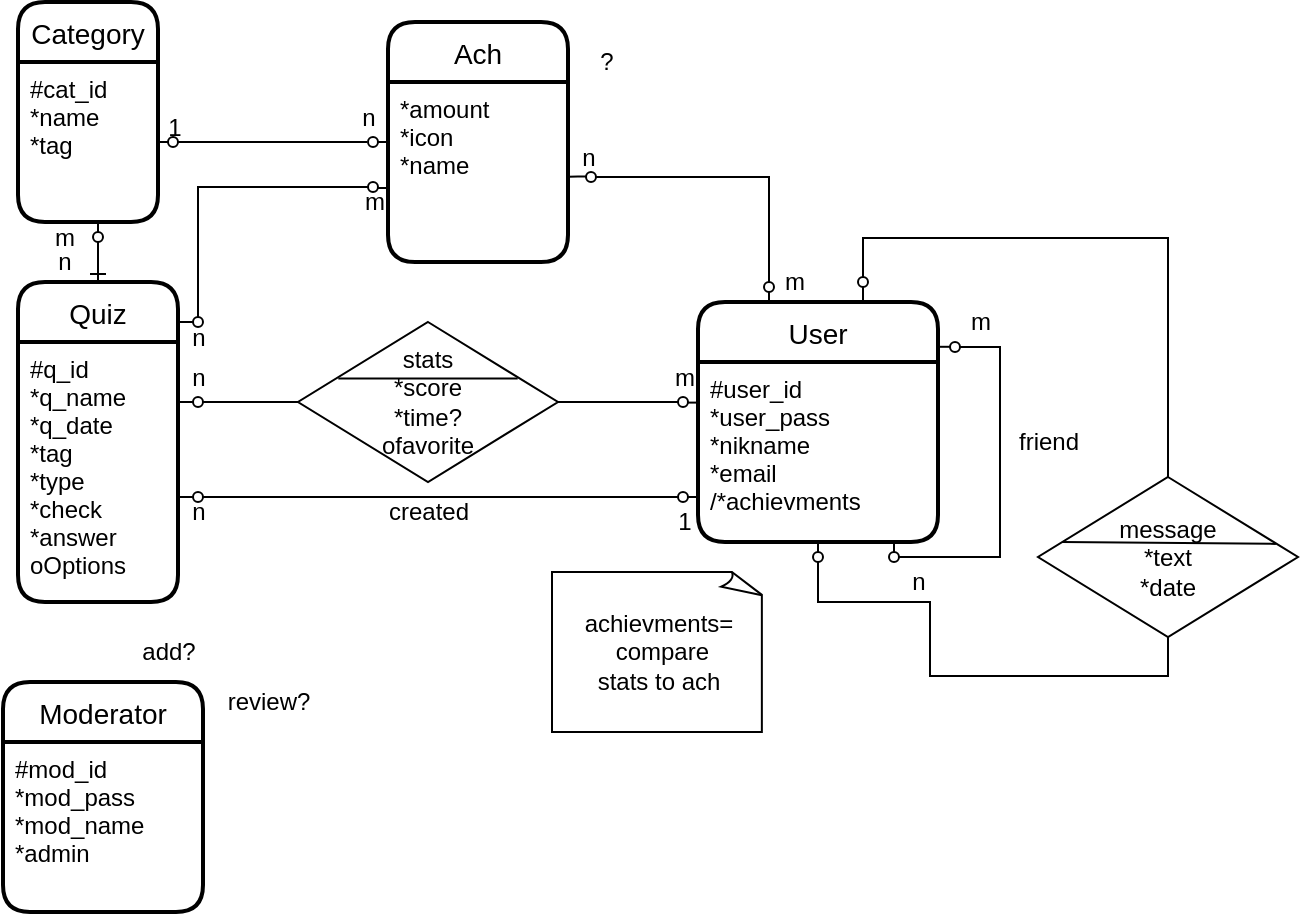 <mxfile version="12.9.9"><diagram id="v9nLkxBqq91ryqzPGGe1" name="Page-1"><mxGraphModel dx="836" dy="467" grid="1" gridSize="10" guides="1" tooltips="1" connect="1" arrows="1" fold="1" page="1" pageScale="1" pageWidth="827" pageHeight="1169" math="0" shadow="0"><root><mxCell id="0"/><mxCell id="1" parent="0"/><mxCell id="x_Qix_2yeWO1c1AtubiP-12" style="edgeStyle=orthogonalEdgeStyle;rounded=0;orthogonalLoop=1;jettySize=auto;html=1;endArrow=none;endFill=0;entryX=1;entryY=0.5;entryDx=0;entryDy=0;" edge="1" parent="1" source="x_Qix_2yeWO1c1AtubiP-5" target="x_Qix_2yeWO1c1AtubiP-27"><mxGeometry relative="1" as="geometry"><mxPoint x="230" y="230" as="targetPoint"/><Array as="points"/></mxGeometry></mxCell><mxCell id="x_Qix_2yeWO1c1AtubiP-5" value="stats&lt;br&gt;*score&lt;br&gt;*time?&lt;br&gt;ofavorite&lt;br&gt;" style="shape=rhombus;perimeter=rhombusPerimeter;whiteSpace=wrap;html=1;align=center;" vertex="1" parent="1"><mxGeometry x="260" y="190" width="130" height="80" as="geometry"/></mxCell><mxCell id="x_Qix_2yeWO1c1AtubiP-3" value="User" style="swimlane;childLayout=stackLayout;horizontal=1;startSize=30;horizontalStack=0;rounded=1;fontSize=14;fontStyle=0;strokeWidth=2;resizeParent=0;resizeLast=1;shadow=0;dashed=0;align=center;" vertex="1" parent="1"><mxGeometry x="460" y="180" width="120" height="120" as="geometry"/></mxCell><mxCell id="x_Qix_2yeWO1c1AtubiP-4" value="#user_id&#10;*user_pass&#10;*nikname&#10;*email&#10;/*achievments" style="align=left;strokeColor=none;fillColor=none;spacingLeft=4;fontSize=12;verticalAlign=top;resizable=0;rotatable=0;part=1;" vertex="1" parent="x_Qix_2yeWO1c1AtubiP-3"><mxGeometry y="30" width="120" height="90" as="geometry"/></mxCell><mxCell id="x_Qix_2yeWO1c1AtubiP-1" value="Quiz" style="swimlane;childLayout=stackLayout;horizontal=1;startSize=30;horizontalStack=0;rounded=1;fontSize=14;fontStyle=0;strokeWidth=2;resizeParent=0;resizeLast=1;shadow=0;dashed=0;align=center;" vertex="1" parent="1"><mxGeometry x="120" y="170" width="80" height="160" as="geometry"/></mxCell><mxCell id="x_Qix_2yeWO1c1AtubiP-2" value="#q_id&#10;*q_name&#10;*q_date&#10;*tag&#10;*type&#10;*check&#10;*answer&#10;oOptions" style="align=left;strokeColor=none;fillColor=none;spacingLeft=4;fontSize=12;verticalAlign=top;resizable=0;rotatable=0;part=1;" vertex="1" parent="x_Qix_2yeWO1c1AtubiP-1"><mxGeometry y="30" width="80" height="130" as="geometry"/></mxCell><mxCell id="x_Qix_2yeWO1c1AtubiP-9" style="edgeStyle=orthogonalEdgeStyle;rounded=0;orthogonalLoop=1;jettySize=auto;html=1;entryX=0.5;entryY=0;entryDx=0;entryDy=0;endArrow=ERone;endFill=0;startArrow=none;startFill=0;" edge="1" parent="1" source="x_Qix_2yeWO1c1AtubiP-25" target="x_Qix_2yeWO1c1AtubiP-1"><mxGeometry relative="1" as="geometry"><mxPoint x="160" y="140" as="sourcePoint"/><Array as="points"><mxPoint x="160" y="140"/><mxPoint x="160" y="140"/></Array></mxGeometry></mxCell><mxCell id="x_Qix_2yeWO1c1AtubiP-10" value="" style="endArrow=none;html=1;entryX=0.845;entryY=0.353;entryDx=0;entryDy=0;exitX=0.155;exitY=0.353;exitDx=0;exitDy=0;exitPerimeter=0;entryPerimeter=0;" edge="1" parent="1" source="x_Qix_2yeWO1c1AtubiP-5" target="x_Qix_2yeWO1c1AtubiP-5"><mxGeometry width="50" height="50" relative="1" as="geometry"><mxPoint x="230" y="300" as="sourcePoint"/><mxPoint x="280" y="250" as="targetPoint"/><Array as="points"/></mxGeometry></mxCell><mxCell id="x_Qix_2yeWO1c1AtubiP-14" value="n" style="text;html=1;align=center;verticalAlign=middle;resizable=0;points=[];autosize=1;" vertex="1" parent="1"><mxGeometry x="132.5" y="150" width="20" height="20" as="geometry"/></mxCell><mxCell id="x_Qix_2yeWO1c1AtubiP-15" value="m" style="text;html=1;align=center;verticalAlign=middle;resizable=0;points=[];autosize=1;" vertex="1" parent="1"><mxGeometry x="127.5" y="137.5" width="30" height="20" as="geometry"/></mxCell><mxCell id="x_Qix_2yeWO1c1AtubiP-6" value="Category" style="swimlane;childLayout=stackLayout;horizontal=1;startSize=30;horizontalStack=0;rounded=1;fontSize=14;fontStyle=0;strokeWidth=2;resizeParent=0;resizeLast=1;shadow=0;dashed=0;align=center;" vertex="1" parent="1"><mxGeometry x="120" y="30" width="70" height="110" as="geometry"/></mxCell><mxCell id="x_Qix_2yeWO1c1AtubiP-7" value="#cat_id&#10;*name&#10;*tag" style="align=left;strokeColor=none;fillColor=none;spacingLeft=4;fontSize=12;verticalAlign=top;resizable=0;rotatable=0;part=1;" vertex="1" parent="x_Qix_2yeWO1c1AtubiP-6"><mxGeometry y="30" width="70" height="80" as="geometry"/></mxCell><mxCell id="x_Qix_2yeWO1c1AtubiP-22" value="n" style="text;html=1;align=center;verticalAlign=middle;resizable=0;points=[];autosize=1;" vertex="1" parent="1"><mxGeometry x="200" y="275" width="20" height="20" as="geometry"/></mxCell><mxCell id="x_Qix_2yeWO1c1AtubiP-23" value="created" style="text;html=1;align=center;verticalAlign=middle;resizable=0;points=[];autosize=1;" vertex="1" parent="1"><mxGeometry x="295" y="275" width="60" height="20" as="geometry"/></mxCell><mxCell id="x_Qix_2yeWO1c1AtubiP-25" value="" style="ellipse;whiteSpace=wrap;html=1;aspect=fixed;fontSize=12;" vertex="1" parent="1"><mxGeometry x="157.5" y="145" width="5" height="5" as="geometry"/></mxCell><mxCell id="x_Qix_2yeWO1c1AtubiP-29" style="edgeStyle=orthogonalEdgeStyle;rounded=0;orthogonalLoop=1;jettySize=auto;html=1;entryX=1;entryY=0.273;entryDx=0;entryDy=0;entryPerimeter=0;startArrow=none;startFill=0;endArrow=none;endFill=0;fontSize=12;" edge="1" parent="1" source="x_Qix_2yeWO1c1AtubiP-27" target="x_Qix_2yeWO1c1AtubiP-2"><mxGeometry relative="1" as="geometry"><Array as="points"><mxPoint x="200" y="230"/><mxPoint x="200" y="230"/></Array></mxGeometry></mxCell><mxCell id="x_Qix_2yeWO1c1AtubiP-27" value="" style="ellipse;whiteSpace=wrap;html=1;aspect=fixed;fontSize=12;" vertex="1" parent="1"><mxGeometry x="207.5" y="227.5" width="5" height="5" as="geometry"/></mxCell><mxCell id="x_Qix_2yeWO1c1AtubiP-31" style="edgeStyle=orthogonalEdgeStyle;rounded=0;orthogonalLoop=1;jettySize=auto;html=1;entryX=-0.007;entryY=0.225;entryDx=0;entryDy=0;entryPerimeter=0;startArrow=none;startFill=0;endArrow=none;endFill=0;fontSize=12;" edge="1" parent="1" source="x_Qix_2yeWO1c1AtubiP-30" target="x_Qix_2yeWO1c1AtubiP-4"><mxGeometry relative="1" as="geometry"><Array as="points"><mxPoint x="459" y="230"/></Array></mxGeometry></mxCell><mxCell id="x_Qix_2yeWO1c1AtubiP-32" style="edgeStyle=orthogonalEdgeStyle;rounded=0;orthogonalLoop=1;jettySize=auto;html=1;entryX=1;entryY=0.5;entryDx=0;entryDy=0;startArrow=none;startFill=0;endArrow=none;endFill=0;fontSize=12;" edge="1" parent="1" source="x_Qix_2yeWO1c1AtubiP-30" target="x_Qix_2yeWO1c1AtubiP-5"><mxGeometry relative="1" as="geometry"/></mxCell><mxCell id="x_Qix_2yeWO1c1AtubiP-30" value="" style="ellipse;whiteSpace=wrap;html=1;aspect=fixed;fontSize=12;" vertex="1" parent="1"><mxGeometry x="450" y="227.5" width="5" height="5" as="geometry"/></mxCell><mxCell id="x_Qix_2yeWO1c1AtubiP-44" value="" style="whiteSpace=wrap;html=1;shape=mxgraph.basic.document;fontSize=12;" vertex="1" parent="1"><mxGeometry x="387" y="315" width="106" height="80" as="geometry"/></mxCell><mxCell id="x_Qix_2yeWO1c1AtubiP-45" value="achievments=&lt;br&gt;&amp;nbsp;compare &lt;br&gt;stats to ach" style="text;html=1;align=center;verticalAlign=middle;resizable=0;points=[];autosize=1;fontSize=12;" vertex="1" parent="1"><mxGeometry x="395" y="330" width="90" height="50" as="geometry"/></mxCell><mxCell id="x_Qix_2yeWO1c1AtubiP-48" value="Ach" style="swimlane;childLayout=stackLayout;horizontal=1;startSize=30;horizontalStack=0;rounded=1;fontSize=14;fontStyle=0;strokeWidth=2;resizeParent=0;resizeLast=1;shadow=0;dashed=0;align=center;" vertex="1" parent="1"><mxGeometry x="305" y="40" width="90" height="120" as="geometry"/></mxCell><mxCell id="x_Qix_2yeWO1c1AtubiP-49" value="*amount&#10;*icon&#10;*name" style="align=left;strokeColor=none;fillColor=none;spacingLeft=4;fontSize=12;verticalAlign=top;resizable=0;rotatable=0;part=1;" vertex="1" parent="x_Qix_2yeWO1c1AtubiP-48"><mxGeometry y="30" width="90" height="90" as="geometry"/></mxCell><mxCell id="x_Qix_2yeWO1c1AtubiP-59" value="?" style="text;html=1;align=center;verticalAlign=middle;resizable=0;points=[];autosize=1;fontSize=12;" vertex="1" parent="1"><mxGeometry x="404" y="50" width="20" height="20" as="geometry"/></mxCell><mxCell id="x_Qix_2yeWO1c1AtubiP-62" value="Moderator" style="swimlane;childLayout=stackLayout;horizontal=1;startSize=30;horizontalStack=0;rounded=1;fontSize=14;fontStyle=0;strokeWidth=2;resizeParent=0;resizeLast=1;shadow=0;dashed=0;align=center;" vertex="1" parent="1"><mxGeometry x="112.5" y="370" width="100" height="115" as="geometry"/></mxCell><mxCell id="x_Qix_2yeWO1c1AtubiP-63" value="#mod_id&#10;*mod_pass&#10;*mod_name&#10;*admin" style="align=left;strokeColor=none;fillColor=none;spacingLeft=4;fontSize=12;verticalAlign=top;resizable=0;rotatable=0;part=1;" vertex="1" parent="x_Qix_2yeWO1c1AtubiP-62"><mxGeometry y="30" width="100" height="85" as="geometry"/></mxCell><mxCell id="x_Qix_2yeWO1c1AtubiP-71" value="add?" style="text;html=1;align=center;verticalAlign=middle;resizable=0;points=[];autosize=1;fontSize=12;" vertex="1" parent="1"><mxGeometry x="175" y="345" width="40" height="20" as="geometry"/></mxCell><mxCell id="x_Qix_2yeWO1c1AtubiP-75" value="review?" style="text;html=1;align=center;verticalAlign=middle;resizable=0;points=[];autosize=1;fontSize=12;" vertex="1" parent="1"><mxGeometry x="215" y="370" width="60" height="20" as="geometry"/></mxCell><mxCell id="x_Qix_2yeWO1c1AtubiP-78" value="m" style="text;html=1;align=center;verticalAlign=middle;resizable=0;points=[];autosize=1;fontSize=12;" vertex="1" parent="1"><mxGeometry x="586" y="180" width="30" height="20" as="geometry"/></mxCell><mxCell id="x_Qix_2yeWO1c1AtubiP-83" style="edgeStyle=orthogonalEdgeStyle;rounded=0;orthogonalLoop=1;jettySize=auto;html=1;entryX=0.998;entryY=0.187;entryDx=0;entryDy=0;entryPerimeter=0;startArrow=none;startFill=0;endArrow=none;endFill=0;fontSize=12;" edge="1" parent="1" source="x_Qix_2yeWO1c1AtubiP-82" target="x_Qix_2yeWO1c1AtubiP-3"><mxGeometry relative="1" as="geometry"><Array as="points"><mxPoint x="580" y="203"/></Array></mxGeometry></mxCell><mxCell id="x_Qix_2yeWO1c1AtubiP-82" value="" style="ellipse;whiteSpace=wrap;html=1;aspect=fixed;fontSize=12;" vertex="1" parent="1"><mxGeometry x="586" y="200" width="5" height="5" as="geometry"/></mxCell><mxCell id="x_Qix_2yeWO1c1AtubiP-85" style="edgeStyle=orthogonalEdgeStyle;rounded=0;orthogonalLoop=1;jettySize=auto;html=1;entryX=0.814;entryY=1.016;entryDx=0;entryDy=0;entryPerimeter=0;startArrow=none;startFill=0;endArrow=none;endFill=0;fontSize=12;" edge="1" parent="1" source="x_Qix_2yeWO1c1AtubiP-84" target="x_Qix_2yeWO1c1AtubiP-4"><mxGeometry relative="1" as="geometry"><Array as="points"><mxPoint x="558" y="301"/><mxPoint x="558" y="301"/></Array></mxGeometry></mxCell><mxCell id="x_Qix_2yeWO1c1AtubiP-86" style="edgeStyle=orthogonalEdgeStyle;rounded=0;orthogonalLoop=1;jettySize=auto;html=1;entryX=1;entryY=0.5;entryDx=0;entryDy=0;startArrow=none;startFill=0;endArrow=none;endFill=0;fontSize=12;" edge="1" parent="1" source="x_Qix_2yeWO1c1AtubiP-84" target="x_Qix_2yeWO1c1AtubiP-82"><mxGeometry relative="1" as="geometry"/></mxCell><mxCell id="x_Qix_2yeWO1c1AtubiP-84" value="" style="ellipse;whiteSpace=wrap;html=1;aspect=fixed;fontSize=12;" vertex="1" parent="1"><mxGeometry x="555.5" y="305" width="5" height="5" as="geometry"/></mxCell><mxCell id="x_Qix_2yeWO1c1AtubiP-88" value="n" style="text;html=1;align=center;verticalAlign=middle;resizable=0;points=[];autosize=1;fontSize=12;" vertex="1" parent="1"><mxGeometry x="560" y="310" width="20" height="20" as="geometry"/></mxCell><mxCell id="x_Qix_2yeWO1c1AtubiP-170" style="edgeStyle=orthogonalEdgeStyle;rounded=0;orthogonalLoop=1;jettySize=auto;html=1;entryX=0.5;entryY=0;entryDx=0;entryDy=0;startArrow=none;startFill=0;endArrow=none;endFill=0;fontSize=12;" edge="1" parent="1" source="x_Qix_2yeWO1c1AtubiP-92" target="x_Qix_2yeWO1c1AtubiP-166"><mxGeometry relative="1" as="geometry"><Array as="points"><mxPoint x="695" y="148"/><mxPoint x="542" y="148"/></Array></mxGeometry></mxCell><mxCell id="x_Qix_2yeWO1c1AtubiP-92" value="message&lt;br&gt;*text&lt;br&gt;*date&lt;br&gt;" style="shape=rhombus;perimeter=rhombusPerimeter;whiteSpace=wrap;html=1;align=center;" vertex="1" parent="1"><mxGeometry x="630" y="267.5" width="130" height="80" as="geometry"/></mxCell><mxCell id="x_Qix_2yeWO1c1AtubiP-93" value="" style="endArrow=none;html=1;entryX=0.915;entryY=0.418;entryDx=0;entryDy=0;exitX=0.092;exitY=0.407;exitDx=0;exitDy=0;exitPerimeter=0;entryPerimeter=0;" edge="1" parent="1" source="x_Qix_2yeWO1c1AtubiP-92" target="x_Qix_2yeWO1c1AtubiP-92"><mxGeometry width="50" height="50" relative="1" as="geometry"><mxPoint x="670.15" y="232.5" as="sourcePoint"/><mxPoint x="759.85" y="232.5" as="targetPoint"/><Array as="points"/></mxGeometry></mxCell><mxCell id="x_Qix_2yeWO1c1AtubiP-98" value="friend" style="text;html=1;align=center;verticalAlign=middle;resizable=0;points=[];autosize=1;fontSize=12;" vertex="1" parent="1"><mxGeometry x="610" y="240" width="50" height="20" as="geometry"/></mxCell><mxCell id="x_Qix_2yeWO1c1AtubiP-108" style="edgeStyle=orthogonalEdgeStyle;rounded=0;orthogonalLoop=1;jettySize=auto;html=1;entryX=0;entryY=0.75;entryDx=0;entryDy=0;startArrow=none;startFill=0;endArrow=none;endFill=0;fontSize=12;" edge="1" parent="1" source="x_Qix_2yeWO1c1AtubiP-107" target="x_Qix_2yeWO1c1AtubiP-4"><mxGeometry relative="1" as="geometry"><Array as="points"><mxPoint x="460" y="278"/><mxPoint x="460" y="278"/></Array></mxGeometry></mxCell><mxCell id="x_Qix_2yeWO1c1AtubiP-107" value="" style="ellipse;whiteSpace=wrap;html=1;aspect=fixed;fontSize=12;" vertex="1" parent="1"><mxGeometry x="450" y="275" width="5" height="5" as="geometry"/></mxCell><mxCell id="x_Qix_2yeWO1c1AtubiP-111" style="edgeStyle=orthogonalEdgeStyle;rounded=0;orthogonalLoop=1;jettySize=auto;html=1;entryX=0;entryY=0.5;entryDx=0;entryDy=0;startArrow=none;startFill=0;endArrow=none;endFill=0;fontSize=12;" edge="1" parent="1" source="x_Qix_2yeWO1c1AtubiP-110" target="x_Qix_2yeWO1c1AtubiP-107"><mxGeometry relative="1" as="geometry"/></mxCell><mxCell id="x_Qix_2yeWO1c1AtubiP-113" style="edgeStyle=orthogonalEdgeStyle;rounded=0;orthogonalLoop=1;jettySize=auto;html=1;entryX=1;entryY=0.596;entryDx=0;entryDy=0;entryPerimeter=0;startArrow=none;startFill=0;endArrow=none;endFill=0;fontSize=12;" edge="1" parent="1" source="x_Qix_2yeWO1c1AtubiP-110" target="x_Qix_2yeWO1c1AtubiP-2"><mxGeometry relative="1" as="geometry"><Array as="points"><mxPoint x="200" y="277"/><mxPoint x="200" y="277"/></Array></mxGeometry></mxCell><mxCell id="x_Qix_2yeWO1c1AtubiP-110" value="" style="ellipse;whiteSpace=wrap;html=1;aspect=fixed;fontSize=12;" vertex="1" parent="1"><mxGeometry x="207.5" y="275" width="5" height="5" as="geometry"/></mxCell><mxCell id="x_Qix_2yeWO1c1AtubiP-114" value="1" style="text;html=1;align=center;verticalAlign=middle;resizable=0;points=[];autosize=1;fontSize=12;" vertex="1" parent="1"><mxGeometry x="442.5" y="280" width="20" height="20" as="geometry"/></mxCell><mxCell id="x_Qix_2yeWO1c1AtubiP-116" value="m" style="text;html=1;align=center;verticalAlign=middle;resizable=0;points=[];autosize=1;fontSize=12;" vertex="1" parent="1"><mxGeometry x="437.5" y="207.5" width="30" height="20" as="geometry"/></mxCell><mxCell id="x_Qix_2yeWO1c1AtubiP-119" value="n" style="text;html=1;align=center;verticalAlign=middle;resizable=0;points=[];autosize=1;fontSize=12;" vertex="1" parent="1"><mxGeometry x="200" y="207.5" width="20" height="20" as="geometry"/></mxCell><mxCell id="x_Qix_2yeWO1c1AtubiP-130" style="edgeStyle=orthogonalEdgeStyle;rounded=0;orthogonalLoop=1;jettySize=auto;html=1;startArrow=none;startFill=0;endArrow=none;endFill=0;fontSize=12;" edge="1" parent="1" source="x_Qix_2yeWO1c1AtubiP-125"><mxGeometry relative="1" as="geometry"><mxPoint x="305" y="123" as="targetPoint"/><Array as="points"><mxPoint x="305" y="122"/></Array></mxGeometry></mxCell><mxCell id="x_Qix_2yeWO1c1AtubiP-131" style="edgeStyle=orthogonalEdgeStyle;rounded=0;orthogonalLoop=1;jettySize=auto;html=1;entryX=0.5;entryY=0;entryDx=0;entryDy=0;startArrow=none;startFill=0;endArrow=none;endFill=0;fontSize=12;" edge="1" parent="1" source="x_Qix_2yeWO1c1AtubiP-125" target="x_Qix_2yeWO1c1AtubiP-127"><mxGeometry relative="1" as="geometry"/></mxCell><mxCell id="x_Qix_2yeWO1c1AtubiP-125" value="" style="ellipse;whiteSpace=wrap;html=1;aspect=fixed;fontSize=12;" vertex="1" parent="1"><mxGeometry x="295" y="120" width="5" height="5" as="geometry"/></mxCell><mxCell id="x_Qix_2yeWO1c1AtubiP-128" style="edgeStyle=orthogonalEdgeStyle;rounded=0;orthogonalLoop=1;jettySize=auto;html=1;entryX=1;entryY=0.125;entryDx=0;entryDy=0;entryPerimeter=0;startArrow=none;startFill=0;endArrow=none;endFill=0;fontSize=12;" edge="1" parent="1" source="x_Qix_2yeWO1c1AtubiP-127" target="x_Qix_2yeWO1c1AtubiP-1"><mxGeometry relative="1" as="geometry"><Array as="points"><mxPoint x="200" y="190"/><mxPoint x="200" y="190"/></Array></mxGeometry></mxCell><mxCell id="x_Qix_2yeWO1c1AtubiP-127" value="" style="ellipse;whiteSpace=wrap;html=1;aspect=fixed;fontSize=12;" vertex="1" parent="1"><mxGeometry x="207.5" y="187.5" width="5" height="5" as="geometry"/></mxCell><mxCell id="x_Qix_2yeWO1c1AtubiP-133" value="m" style="text;html=1;align=center;verticalAlign=middle;resizable=0;points=[];autosize=1;fontSize=12;" vertex="1" parent="1"><mxGeometry x="282.5" y="120" width="30" height="20" as="geometry"/></mxCell><mxCell id="x_Qix_2yeWO1c1AtubiP-134" value="n" style="text;html=1;align=center;verticalAlign=middle;resizable=0;points=[];autosize=1;fontSize=12;" vertex="1" parent="1"><mxGeometry x="200" y="187.5" width="20" height="20" as="geometry"/></mxCell><mxCell id="x_Qix_2yeWO1c1AtubiP-142" style="edgeStyle=orthogonalEdgeStyle;rounded=0;orthogonalLoop=1;jettySize=auto;html=1;entryX=1.017;entryY=0.5;entryDx=0;entryDy=0;entryPerimeter=0;startArrow=none;startFill=0;endArrow=none;endFill=0;fontSize=12;" edge="1" parent="1" source="x_Qix_2yeWO1c1AtubiP-136" target="x_Qix_2yeWO1c1AtubiP-7"><mxGeometry relative="1" as="geometry"><Array as="points"><mxPoint x="191" y="100"/><mxPoint x="191" y="100"/></Array></mxGeometry></mxCell><mxCell id="x_Qix_2yeWO1c1AtubiP-143" style="edgeStyle=orthogonalEdgeStyle;rounded=0;orthogonalLoop=1;jettySize=auto;html=1;startArrow=none;startFill=0;endArrow=none;endFill=0;fontSize=12;entryX=-0.089;entryY=0.5;entryDx=0;entryDy=0;entryPerimeter=0;" edge="1" parent="1" source="x_Qix_2yeWO1c1AtubiP-136" target="x_Qix_2yeWO1c1AtubiP-144"><mxGeometry relative="1" as="geometry"><mxPoint x="290.232" y="100" as="targetPoint"/></mxGeometry></mxCell><mxCell id="x_Qix_2yeWO1c1AtubiP-136" value="" style="ellipse;whiteSpace=wrap;html=1;aspect=fixed;fontSize=12;" vertex="1" parent="1"><mxGeometry x="195" y="97.5" width="5" height="5" as="geometry"/></mxCell><mxCell id="x_Qix_2yeWO1c1AtubiP-144" value="" style="ellipse;whiteSpace=wrap;html=1;aspect=fixed;fontSize=12;" vertex="1" parent="1"><mxGeometry x="295" y="97.5" width="5" height="5" as="geometry"/></mxCell><mxCell id="x_Qix_2yeWO1c1AtubiP-147" style="edgeStyle=orthogonalEdgeStyle;rounded=0;orthogonalLoop=1;jettySize=auto;html=1;startArrow=none;startFill=0;endArrow=none;endFill=0;fontSize=12;" edge="1" parent="1" source="x_Qix_2yeWO1c1AtubiP-144"><mxGeometry relative="1" as="geometry"><mxPoint x="300" y="100" as="targetPoint"/><Array as="points"><mxPoint x="300" y="100"/><mxPoint x="300" y="100"/></Array></mxGeometry></mxCell><mxCell id="x_Qix_2yeWO1c1AtubiP-150" value="" style="endArrow=none;html=1;fontSize=12;exitX=1;exitY=0.5;exitDx=0;exitDy=0;entryX=0;entryY=0.5;entryDx=0;entryDy=0;" edge="1" parent="1" source="x_Qix_2yeWO1c1AtubiP-144" target="x_Qix_2yeWO1c1AtubiP-48"><mxGeometry width="50" height="50" relative="1" as="geometry"><mxPoint x="300" y="150" as="sourcePoint"/><mxPoint x="300" y="100" as="targetPoint"/><Array as="points"/></mxGeometry></mxCell><mxCell id="x_Qix_2yeWO1c1AtubiP-153" value="n" style="text;html=1;align=center;verticalAlign=middle;resizable=0;points=[];autosize=1;fontSize=12;" vertex="1" parent="1"><mxGeometry x="285" y="77.5" width="20" height="20" as="geometry"/></mxCell><mxCell id="x_Qix_2yeWO1c1AtubiP-155" value="1" style="text;html=1;align=center;verticalAlign=middle;resizable=0;points=[];autosize=1;fontSize=12;" vertex="1" parent="1"><mxGeometry x="187.5" y="82.5" width="20" height="20" as="geometry"/></mxCell><mxCell id="x_Qix_2yeWO1c1AtubiP-157" style="edgeStyle=orthogonalEdgeStyle;rounded=0;orthogonalLoop=1;jettySize=auto;html=1;startArrow=none;startFill=0;endArrow=none;endFill=0;fontSize=12;entryX=1.004;entryY=0.526;entryDx=0;entryDy=0;entryPerimeter=0;" edge="1" parent="1" source="x_Qix_2yeWO1c1AtubiP-156" target="x_Qix_2yeWO1c1AtubiP-49"><mxGeometry relative="1" as="geometry"><mxPoint x="400" y="117.5" as="targetPoint"/><Array as="points"><mxPoint x="400" y="118"/></Array></mxGeometry></mxCell><mxCell id="x_Qix_2yeWO1c1AtubiP-161" style="edgeStyle=orthogonalEdgeStyle;rounded=0;orthogonalLoop=1;jettySize=auto;html=1;entryX=0.5;entryY=0;entryDx=0;entryDy=0;startArrow=none;startFill=0;endArrow=none;endFill=0;fontSize=12;" edge="1" parent="1" source="x_Qix_2yeWO1c1AtubiP-156" target="x_Qix_2yeWO1c1AtubiP-158"><mxGeometry relative="1" as="geometry"/></mxCell><mxCell id="x_Qix_2yeWO1c1AtubiP-156" value="" style="ellipse;whiteSpace=wrap;html=1;aspect=fixed;fontSize=12;" vertex="1" parent="1"><mxGeometry x="404" y="115" width="5" height="5" as="geometry"/></mxCell><mxCell id="x_Qix_2yeWO1c1AtubiP-160" style="edgeStyle=orthogonalEdgeStyle;rounded=0;orthogonalLoop=1;jettySize=auto;html=1;entryX=0.296;entryY=0;entryDx=0;entryDy=0;entryPerimeter=0;startArrow=none;startFill=0;endArrow=none;endFill=0;fontSize=12;" edge="1" parent="1" source="x_Qix_2yeWO1c1AtubiP-158" target="x_Qix_2yeWO1c1AtubiP-3"><mxGeometry relative="1" as="geometry"><Array as="points"><mxPoint x="496" y="180"/><mxPoint x="496" y="180"/></Array></mxGeometry></mxCell><mxCell id="x_Qix_2yeWO1c1AtubiP-158" value="" style="ellipse;whiteSpace=wrap;html=1;aspect=fixed;fontSize=12;" vertex="1" parent="1"><mxGeometry x="493" y="170" width="5" height="5" as="geometry"/></mxCell><mxCell id="x_Qix_2yeWO1c1AtubiP-164" value="m" style="text;html=1;align=center;verticalAlign=middle;resizable=0;points=[];autosize=1;fontSize=12;" vertex="1" parent="1"><mxGeometry x="493" y="160" width="30" height="20" as="geometry"/></mxCell><mxCell id="x_Qix_2yeWO1c1AtubiP-165" value="n" style="text;html=1;align=center;verticalAlign=middle;resizable=0;points=[];autosize=1;fontSize=12;" vertex="1" parent="1"><mxGeometry x="395" y="97.5" width="20" height="20" as="geometry"/></mxCell><mxCell id="x_Qix_2yeWO1c1AtubiP-167" style="edgeStyle=orthogonalEdgeStyle;rounded=0;orthogonalLoop=1;jettySize=auto;html=1;entryX=0.688;entryY=0;entryDx=0;entryDy=0;entryPerimeter=0;startArrow=none;startFill=0;endArrow=none;endFill=0;fontSize=12;" edge="1" parent="1" source="x_Qix_2yeWO1c1AtubiP-166" target="x_Qix_2yeWO1c1AtubiP-3"><mxGeometry relative="1" as="geometry"><Array as="points"><mxPoint x="543" y="180"/><mxPoint x="543" y="180"/></Array></mxGeometry></mxCell><mxCell id="x_Qix_2yeWO1c1AtubiP-166" value="" style="ellipse;whiteSpace=wrap;html=1;aspect=fixed;fontSize=12;" vertex="1" parent="1"><mxGeometry x="540" y="167.5" width="5" height="5" as="geometry"/></mxCell><mxCell id="x_Qix_2yeWO1c1AtubiP-169" style="edgeStyle=orthogonalEdgeStyle;rounded=0;orthogonalLoop=1;jettySize=auto;html=1;startArrow=none;startFill=0;endArrow=none;endFill=0;fontSize=12;" edge="1" parent="1" source="x_Qix_2yeWO1c1AtubiP-168"><mxGeometry relative="1" as="geometry"><mxPoint x="520" y="300" as="targetPoint"/><Array as="points"><mxPoint x="520" y="300"/><mxPoint x="520" y="300"/></Array></mxGeometry></mxCell><mxCell id="x_Qix_2yeWO1c1AtubiP-174" style="edgeStyle=orthogonalEdgeStyle;rounded=0;orthogonalLoop=1;jettySize=auto;html=1;entryX=0.5;entryY=1;entryDx=0;entryDy=0;startArrow=none;startFill=0;endArrow=none;endFill=0;fontSize=12;" edge="1" parent="1" source="x_Qix_2yeWO1c1AtubiP-168" target="x_Qix_2yeWO1c1AtubiP-92"><mxGeometry relative="1" as="geometry"><Array as="points"><mxPoint x="520" y="330"/><mxPoint x="576" y="330"/><mxPoint x="576" y="367"/><mxPoint x="695" y="367"/></Array></mxGeometry></mxCell><mxCell id="x_Qix_2yeWO1c1AtubiP-168" value="" style="ellipse;whiteSpace=wrap;html=1;aspect=fixed;fontSize=12;" vertex="1" parent="1"><mxGeometry x="517.5" y="305" width="5" height="5" as="geometry"/></mxCell></root></mxGraphModel></diagram></mxfile>